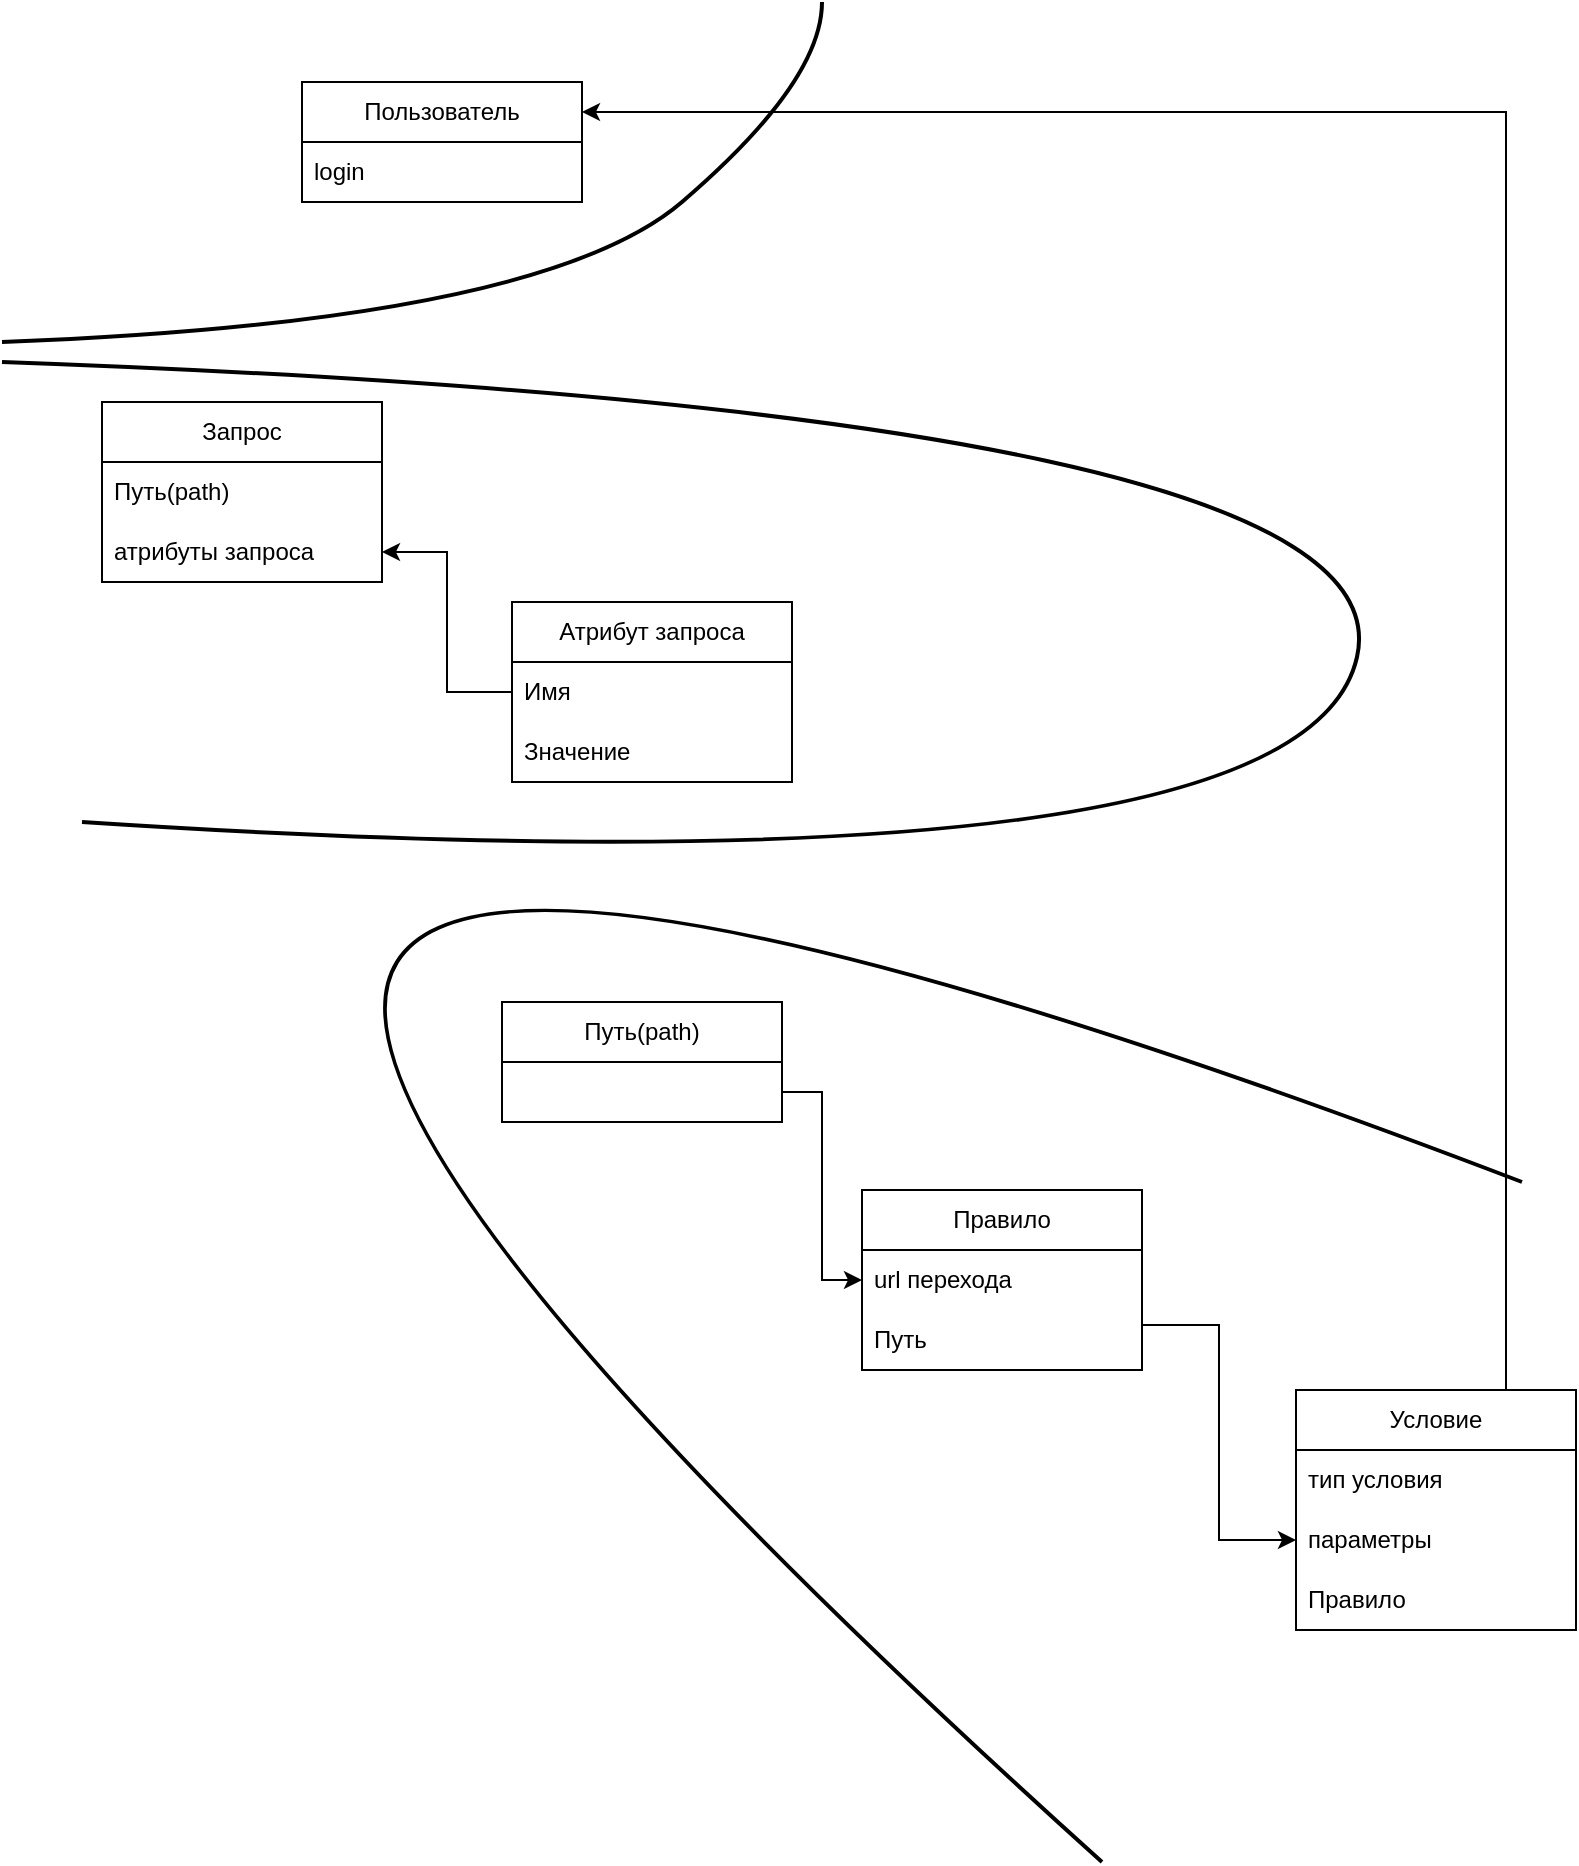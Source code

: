 <mxfile version="26.1.1">
  <diagram name="Page-1" id="FGagv1itl5cxwDZt4sbV">
    <mxGraphModel dx="995" dy="1815" grid="1" gridSize="10" guides="1" tooltips="1" connect="1" arrows="1" fold="1" page="1" pageScale="1" pageWidth="850" pageHeight="1100" math="0" shadow="0">
      <root>
        <mxCell id="0" />
        <mxCell id="1" parent="0" />
        <mxCell id="T5ZyZbR4qLd8hs1ymnvg-1" value="Правило" style="swimlane;fontStyle=0;childLayout=stackLayout;horizontal=1;startSize=30;horizontalStack=0;resizeParent=1;resizeParentMax=0;resizeLast=0;collapsible=1;marginBottom=0;whiteSpace=wrap;html=1;" parent="1" vertex="1">
          <mxGeometry x="460" y="-296" width="140" height="90" as="geometry" />
        </mxCell>
        <mxCell id="T5ZyZbR4qLd8hs1ymnvg-16" value="url перехода" style="text;strokeColor=none;fillColor=none;align=left;verticalAlign=middle;spacingLeft=4;spacingRight=4;overflow=hidden;points=[[0,0.5],[1,0.5]];portConstraint=eastwest;rotatable=0;whiteSpace=wrap;html=1;" parent="T5ZyZbR4qLd8hs1ymnvg-1" vertex="1">
          <mxGeometry y="30" width="140" height="30" as="geometry" />
        </mxCell>
        <mxCell id="T5ZyZbR4qLd8hs1ymnvg-20" value="Путь" style="text;strokeColor=none;fillColor=none;align=left;verticalAlign=middle;spacingLeft=4;spacingRight=4;overflow=hidden;points=[[0,0.5],[1,0.5]];portConstraint=eastwest;rotatable=0;whiteSpace=wrap;html=1;" parent="T5ZyZbR4qLd8hs1ymnvg-1" vertex="1">
          <mxGeometry y="60" width="140" height="30" as="geometry" />
        </mxCell>
        <mxCell id="T5ZyZbR4qLd8hs1ymnvg-4" value="Условие" style="swimlane;fontStyle=0;childLayout=stackLayout;horizontal=1;startSize=30;horizontalStack=0;resizeParent=1;resizeParentMax=0;resizeLast=0;collapsible=1;marginBottom=0;whiteSpace=wrap;html=1;" parent="1" vertex="1">
          <mxGeometry x="677" y="-196" width="140" height="120" as="geometry" />
        </mxCell>
        <mxCell id="T5ZyZbR4qLd8hs1ymnvg-5" value="тип условия" style="text;strokeColor=none;fillColor=none;align=left;verticalAlign=middle;spacingLeft=4;spacingRight=4;overflow=hidden;points=[[0,0.5],[1,0.5]];portConstraint=eastwest;rotatable=0;whiteSpace=wrap;html=1;" parent="T5ZyZbR4qLd8hs1ymnvg-4" vertex="1">
          <mxGeometry y="30" width="140" height="30" as="geometry" />
        </mxCell>
        <mxCell id="T5ZyZbR4qLd8hs1ymnvg-6" value="параметры" style="text;strokeColor=none;fillColor=none;align=left;verticalAlign=middle;spacingLeft=4;spacingRight=4;overflow=hidden;points=[[0,0.5],[1,0.5]];portConstraint=eastwest;rotatable=0;whiteSpace=wrap;html=1;" parent="T5ZyZbR4qLd8hs1ymnvg-4" vertex="1">
          <mxGeometry y="60" width="140" height="30" as="geometry" />
        </mxCell>
        <mxCell id="T5ZyZbR4qLd8hs1ymnvg-14" value="Правило" style="text;strokeColor=none;fillColor=none;align=left;verticalAlign=middle;spacingLeft=4;spacingRight=4;overflow=hidden;points=[[0,0.5],[1,0.5]];portConstraint=eastwest;rotatable=0;whiteSpace=wrap;html=1;" parent="T5ZyZbR4qLd8hs1ymnvg-4" vertex="1">
          <mxGeometry y="90" width="140" height="30" as="geometry" />
        </mxCell>
        <mxCell id="T5ZyZbR4qLd8hs1ymnvg-15" value="" style="endArrow=classic;html=1;rounded=0;exitX=1;exitY=0.75;exitDx=0;exitDy=0;entryX=0;entryY=0.5;entryDx=0;entryDy=0;edgeStyle=orthogonalEdgeStyle;" parent="1" source="T5ZyZbR4qLd8hs1ymnvg-1" target="T5ZyZbR4qLd8hs1ymnvg-6" edge="1">
          <mxGeometry width="50" height="50" relative="1" as="geometry">
            <mxPoint x="630" y="40" as="sourcePoint" />
            <mxPoint x="680" y="-10" as="targetPoint" />
          </mxGeometry>
        </mxCell>
        <mxCell id="T5ZyZbR4qLd8hs1ymnvg-18" value="Путь(path)" style="swimlane;fontStyle=0;childLayout=stackLayout;horizontal=1;startSize=30;horizontalStack=0;resizeParent=1;resizeParentMax=0;resizeLast=0;collapsible=1;marginBottom=0;whiteSpace=wrap;html=1;" parent="1" vertex="1">
          <mxGeometry x="280" y="-390" width="140" height="60" as="geometry" />
        </mxCell>
        <mxCell id="T5ZyZbR4qLd8hs1ymnvg-21" value="" style="endArrow=classic;html=1;rounded=0;edgeStyle=orthogonalEdgeStyle;exitX=1;exitY=0.75;exitDx=0;exitDy=0;entryX=0;entryY=0.5;entryDx=0;entryDy=0;" parent="1" source="T5ZyZbR4qLd8hs1ymnvg-18" target="T5ZyZbR4qLd8hs1ymnvg-16" edge="1">
          <mxGeometry width="50" height="50" relative="1" as="geometry">
            <mxPoint x="380" y="-110" as="sourcePoint" />
            <mxPoint x="430" y="-160" as="targetPoint" />
          </mxGeometry>
        </mxCell>
        <mxCell id="3LOCY1Dx-DxxEzPRdiZQ-1" value="Пользователь" style="swimlane;fontStyle=0;childLayout=stackLayout;horizontal=1;startSize=30;horizontalStack=0;resizeParent=1;resizeParentMax=0;resizeLast=0;collapsible=1;marginBottom=0;whiteSpace=wrap;html=1;" parent="1" vertex="1">
          <mxGeometry x="180" y="-850" width="140" height="60" as="geometry" />
        </mxCell>
        <mxCell id="3LOCY1Dx-DxxEzPRdiZQ-2" value="login" style="text;strokeColor=none;fillColor=none;align=left;verticalAlign=middle;spacingLeft=4;spacingRight=4;overflow=hidden;points=[[0,0.5],[1,0.5]];portConstraint=eastwest;rotatable=0;whiteSpace=wrap;html=1;" parent="3LOCY1Dx-DxxEzPRdiZQ-1" vertex="1">
          <mxGeometry y="30" width="140" height="30" as="geometry" />
        </mxCell>
        <mxCell id="3LOCY1Dx-DxxEzPRdiZQ-4" value="" style="endArrow=classic;html=1;rounded=0;edgeStyle=orthogonalEdgeStyle;entryX=1;entryY=0.25;entryDx=0;entryDy=0;exitX=0.75;exitY=0;exitDx=0;exitDy=0;" parent="1" source="T5ZyZbR4qLd8hs1ymnvg-4" target="3LOCY1Dx-DxxEzPRdiZQ-1" edge="1">
          <mxGeometry width="50" height="50" relative="1" as="geometry">
            <mxPoint x="400" y="-640" as="sourcePoint" />
            <mxPoint x="450" y="-690" as="targetPoint" />
          </mxGeometry>
        </mxCell>
        <mxCell id="3LOCY1Dx-DxxEzPRdiZQ-5" value="Запрос" style="swimlane;fontStyle=0;childLayout=stackLayout;horizontal=1;startSize=30;horizontalStack=0;resizeParent=1;resizeParentMax=0;resizeLast=0;collapsible=1;marginBottom=0;whiteSpace=wrap;html=1;" parent="1" vertex="1">
          <mxGeometry x="80" y="-690" width="140" height="90" as="geometry" />
        </mxCell>
        <mxCell id="3LOCY1Dx-DxxEzPRdiZQ-6" value="&lt;span style=&quot;text-align: center;&quot;&gt;Путь(path)&lt;/span&gt;" style="text;strokeColor=none;fillColor=none;align=left;verticalAlign=middle;spacingLeft=4;spacingRight=4;overflow=hidden;points=[[0,0.5],[1,0.5]];portConstraint=eastwest;rotatable=0;whiteSpace=wrap;html=1;" parent="3LOCY1Dx-DxxEzPRdiZQ-5" vertex="1">
          <mxGeometry y="30" width="140" height="30" as="geometry" />
        </mxCell>
        <mxCell id="3LOCY1Dx-DxxEzPRdiZQ-7" value="атрибуты запроса" style="text;strokeColor=none;fillColor=none;align=left;verticalAlign=middle;spacingLeft=4;spacingRight=4;overflow=hidden;points=[[0,0.5],[1,0.5]];portConstraint=eastwest;rotatable=0;whiteSpace=wrap;html=1;" parent="3LOCY1Dx-DxxEzPRdiZQ-5" vertex="1">
          <mxGeometry y="60" width="140" height="30" as="geometry" />
        </mxCell>
        <mxCell id="3LOCY1Dx-DxxEzPRdiZQ-8" value="Атрибут запроса" style="swimlane;fontStyle=0;childLayout=stackLayout;horizontal=1;startSize=30;horizontalStack=0;resizeParent=1;resizeParentMax=0;resizeLast=0;collapsible=1;marginBottom=0;whiteSpace=wrap;html=1;" parent="1" vertex="1">
          <mxGeometry x="285" y="-590" width="140" height="90" as="geometry" />
        </mxCell>
        <mxCell id="3LOCY1Dx-DxxEzPRdiZQ-9" value="&lt;span style=&quot;text-align: center;&quot;&gt;Имя&lt;/span&gt;" style="text;strokeColor=none;fillColor=none;align=left;verticalAlign=middle;spacingLeft=4;spacingRight=4;overflow=hidden;points=[[0,0.5],[1,0.5]];portConstraint=eastwest;rotatable=0;whiteSpace=wrap;html=1;" parent="3LOCY1Dx-DxxEzPRdiZQ-8" vertex="1">
          <mxGeometry y="30" width="140" height="30" as="geometry" />
        </mxCell>
        <mxCell id="3LOCY1Dx-DxxEzPRdiZQ-10" value="Значение" style="text;strokeColor=none;fillColor=none;align=left;verticalAlign=middle;spacingLeft=4;spacingRight=4;overflow=hidden;points=[[0,0.5],[1,0.5]];portConstraint=eastwest;rotatable=0;whiteSpace=wrap;html=1;" parent="3LOCY1Dx-DxxEzPRdiZQ-8" vertex="1">
          <mxGeometry y="60" width="140" height="30" as="geometry" />
        </mxCell>
        <mxCell id="3LOCY1Dx-DxxEzPRdiZQ-11" value="" style="endArrow=classic;html=1;rounded=0;edgeStyle=orthogonalEdgeStyle;exitX=0;exitY=0.5;exitDx=0;exitDy=0;entryX=1;entryY=0.5;entryDx=0;entryDy=0;" parent="1" source="3LOCY1Dx-DxxEzPRdiZQ-9" target="3LOCY1Dx-DxxEzPRdiZQ-7" edge="1">
          <mxGeometry width="50" height="50" relative="1" as="geometry">
            <mxPoint x="410" y="-395" as="sourcePoint" />
            <mxPoint x="450" y="-301" as="targetPoint" />
          </mxGeometry>
        </mxCell>
        <mxCell id="k8nj4ZYD5TrgTCopgX24-1" value="" style="endArrow=none;html=1;rounded=0;curved=1;strokeColor=default;strokeWidth=2;startFill=0;" edge="1" parent="1">
          <mxGeometry width="50" height="50" relative="1" as="geometry">
            <mxPoint x="30" y="-720" as="sourcePoint" />
            <mxPoint x="440" y="-890" as="targetPoint" />
            <Array as="points">
              <mxPoint x="300" y="-730" />
              <mxPoint x="440" y="-850" />
            </Array>
          </mxGeometry>
        </mxCell>
        <mxCell id="k8nj4ZYD5TrgTCopgX24-2" value="" style="endArrow=none;html=1;rounded=0;curved=1;startFill=0;strokeWidth=2;" edge="1" parent="1">
          <mxGeometry width="50" height="50" relative="1" as="geometry">
            <mxPoint x="580" y="40" as="sourcePoint" />
            <mxPoint x="790" y="-300" as="targetPoint" />
            <Array as="points">
              <mxPoint x="-230" y="-690" />
            </Array>
          </mxGeometry>
        </mxCell>
        <mxCell id="k8nj4ZYD5TrgTCopgX24-4" value="" style="endArrow=none;html=1;rounded=0;curved=1;strokeColor=default;strokeWidth=2;startFill=0;" edge="1" parent="1">
          <mxGeometry width="50" height="50" relative="1" as="geometry">
            <mxPoint x="70" y="-480" as="sourcePoint" />
            <mxPoint x="30" y="-710" as="targetPoint" />
            <Array as="points">
              <mxPoint x="680" y="-440" />
              <mxPoint x="735" y="-685" />
            </Array>
          </mxGeometry>
        </mxCell>
      </root>
    </mxGraphModel>
  </diagram>
</mxfile>
